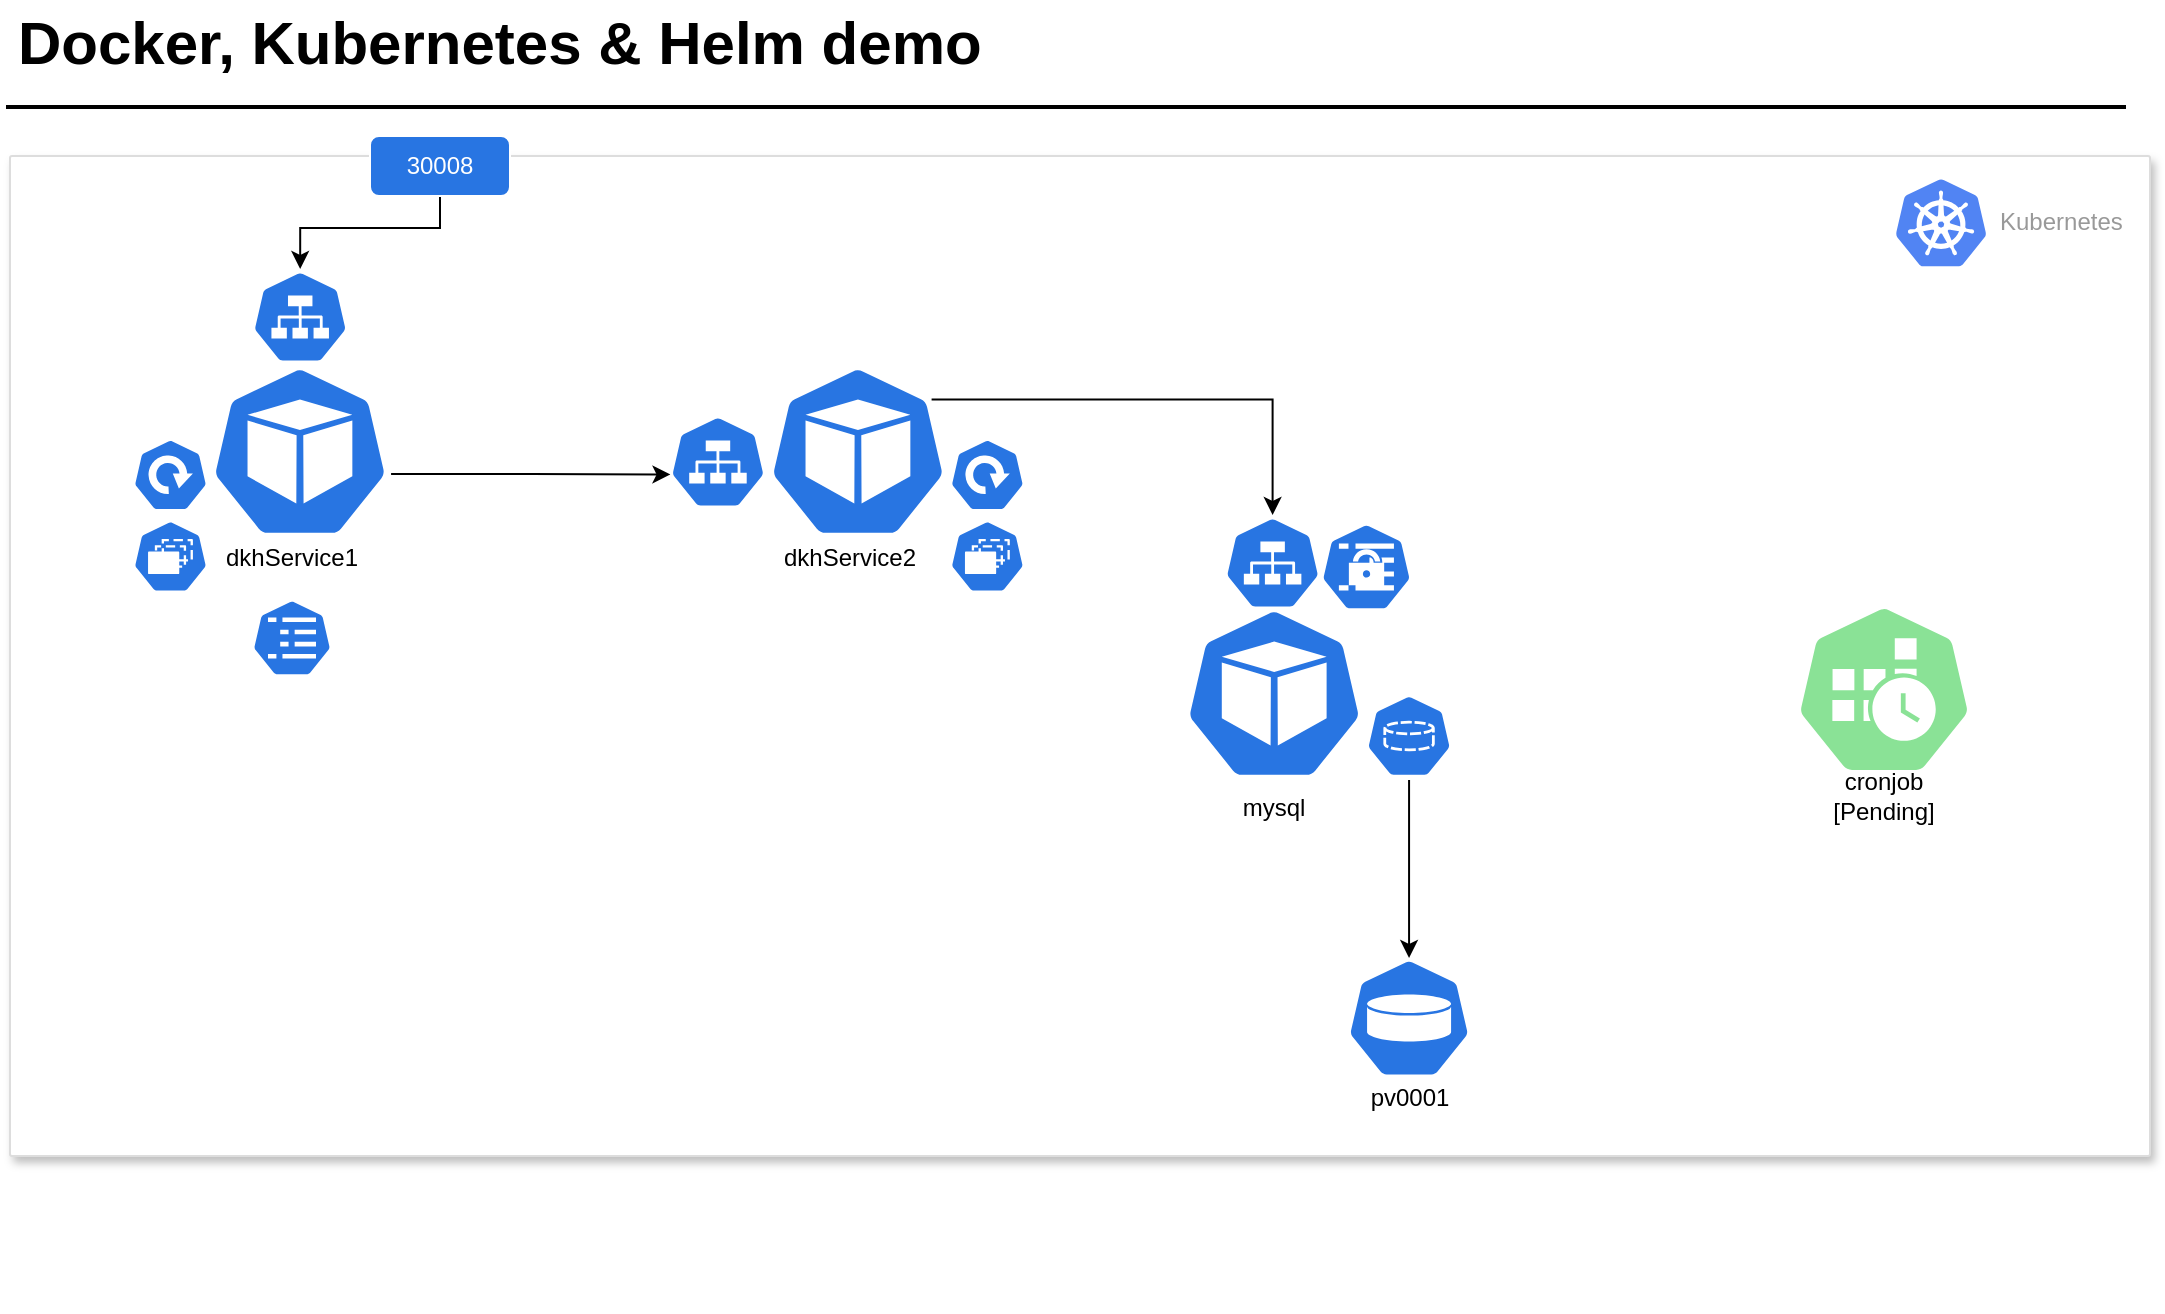 <mxfile version="12.9.10" type="device"><diagram id="Ht1M8jgEwFfnCIfOTk4-" name="dkh-schema"><mxGraphModel dx="1460" dy="683" grid="0" gridSize="10" guides="1" tooltips="1" connect="1" arrows="1" fold="1" page="0" pageScale="1" pageWidth="827" pageHeight="1169" math="0" shadow="0"><root><mxCell id="0"/><mxCell id="1" parent="0"/><mxCell id="QH33AIt6kZcW-K17T_BZ-3" value="" style="strokeColor=#dddddd;shadow=1;strokeWidth=1;rounded=1;absoluteArcSize=1;arcSize=2;" parent="1" vertex="1"><mxGeometry x="10" y="170" width="1070" height="500" as="geometry"/></mxCell><mxCell id="-QjtrjUzRDEMRZ5MF8oH-47" value="Docker, Kubernetes &amp;amp; Helm demo" style="text;html=1;resizable=0;points=[];autosize=1;align=left;verticalAlign=top;spacingTop=-4;fontSize=30;fontStyle=1" parent="1" vertex="1"><mxGeometry x="12" y="92.5" width="500" height="40" as="geometry"/></mxCell><mxCell id="SCVMTBWpLvtzJIhz15lM-1" value="" style="line;strokeWidth=2;html=1;fontSize=14;" parent="1" vertex="1"><mxGeometry x="8" y="140.5" width="1060" height="10" as="geometry"/></mxCell><mxCell id="QH33AIt6kZcW-K17T_BZ-16" value="" style="shape=image;html=1;verticalAlign=top;verticalLabelPosition=bottom;labelBackgroundColor=#ffffff;imageAspect=0;aspect=fixed;image=https://cdn3.iconfinder.com/data/icons/travelling-icon-set/800/helm-128.png" parent="1" vertex="1"><mxGeometry x="481" y="620" width="128" height="128" as="geometry"/></mxCell><mxCell id="QH33AIt6kZcW-K17T_BZ-4" value="Kubernetes" style="dashed=0;connectable=0;html=1;fillColor=#5184F3;strokeColor=none;shape=mxgraph.gcp2.kubernetes_logo;part=1;labelPosition=right;verticalLabelPosition=middle;align=left;verticalAlign=middle;spacingLeft=5;fontColor=#999999;fontSize=12;" parent="1" vertex="1"><mxGeometry width="45" height="43.65" relative="1" as="geometry"><mxPoint x="953" y="181.505" as="offset"/></mxGeometry></mxCell><mxCell id="zlcxp2Jpgsu4qKlzLFGA-1" style="edgeStyle=orthogonalEdgeStyle;rounded=0;orthogonalLoop=1;jettySize=auto;html=1;exitX=0.995;exitY=0.63;exitDx=0;exitDy=0;exitPerimeter=0;entryX=0.005;entryY=0.63;entryDx=0;entryDy=0;entryPerimeter=0;" parent="1" source="QH33AIt6kZcW-K17T_BZ-2" target="QH33AIt6kZcW-K17T_BZ-15" edge="1"><mxGeometry relative="1" as="geometry"/></mxCell><mxCell id="QH33AIt6kZcW-K17T_BZ-2" value="" style="html=1;dashed=0;whitespace=wrap;fillColor=#2875E2;strokeColor=#ffffff;points=[[0.005,0.63,0],[0.1,0.2,0],[0.9,0.2,0],[0.5,0,0],[0.995,0.63,0],[0.72,0.99,0],[0.5,1,0],[0.28,0.99,0]];shape=mxgraph.kubernetes.icon;prIcon=pod" parent="1" vertex="1"><mxGeometry x="108.94" y="274.5" width="92.06" height="86.5" as="geometry"/></mxCell><mxCell id="QH33AIt6kZcW-K17T_BZ-7" value="" style="html=1;dashed=0;whitespace=wrap;fillColor=#2875E2;strokeColor=#ffffff;points=[[0.005,0.63,0],[0.1,0.2,0],[0.9,0.2,0],[0.5,0,0],[0.995,0.63,0],[0.72,0.99,0],[0.5,1,0],[0.28,0.99,0]];shape=mxgraph.kubernetes.icon;prIcon=deploy" parent="1" vertex="1"><mxGeometry x="479.997" y="309.5" width="37.392" height="40" as="geometry"/></mxCell><mxCell id="QH33AIt6kZcW-K17T_BZ-1" value="" style="html=1;dashed=0;whitespace=wrap;fillColor=#2875E2;strokeColor=#ffffff;points=[[0.005,0.63,0],[0.1,0.2,0],[0.9,0.2,0],[0.5,0,0],[0.995,0.63,0],[0.72,0.99,0],[0.5,1,0],[0.28,0.99,0]];shape=mxgraph.kubernetes.icon;prIcon=deploy" parent="1" vertex="1"><mxGeometry x="71.547" y="309.5" width="37.392" height="40" as="geometry"/></mxCell><mxCell id="QH33AIt6kZcW-K17T_BZ-9" value="" style="html=1;dashed=0;whitespace=wrap;fillColor=#2875E2;strokeColor=#ffffff;points=[[0.005,0.63,0],[0.1,0.2,0],[0.9,0.2,0],[0.5,0,0],[0.995,0.63,0],[0.72,0.99,0],[0.5,1,0],[0.28,0.99,0]];shape=mxgraph.kubernetes.icon;prIcon=rs" parent="1" vertex="1"><mxGeometry x="71.547" y="349.5" width="37.392" height="41.5" as="geometry"/></mxCell><mxCell id="QH33AIt6kZcW-K17T_BZ-10" value="" style="html=1;dashed=0;whitespace=wrap;fillColor=#2875E2;strokeColor=#ffffff;points=[[0.005,0.63,0],[0.1,0.2,0],[0.9,0.2,0],[0.5,0,0],[0.995,0.63,0],[0.72,0.99,0],[0.5,1,0],[0.28,0.99,0]];shape=mxgraph.kubernetes.icon;prIcon=rs" parent="1" vertex="1"><mxGeometry x="479.997" y="349.5" width="37.392" height="41.5" as="geometry"/></mxCell><mxCell id="QH33AIt6kZcW-K17T_BZ-14" value="" style="html=1;dashed=0;whitespace=wrap;fillColor=#2875E2;strokeColor=#ffffff;points=[[0.005,0.63,0],[0.1,0.2,0],[0.9,0.2,0],[0.5,0,0],[0.995,0.63,0],[0.72,0.99,0],[0.5,1,0],[0.28,0.99,0]];shape=mxgraph.kubernetes.icon;prIcon=svc" parent="1" vertex="1"><mxGeometry x="131.126" y="226.5" width="47.939" height="48" as="geometry"/></mxCell><mxCell id="QH33AIt6kZcW-K17T_BZ-15" value="" style="html=1;dashed=0;whitespace=wrap;fillColor=#2875E2;strokeColor=#ffffff;points=[[0.005,0.63,0],[0.1,0.2,0],[0.9,0.2,0],[0.5,0,0],[0.995,0.63,0],[0.72,0.99,0],[0.5,1,0],[0.28,0.99,0]];shape=mxgraph.kubernetes.icon;prIcon=svc" parent="1" vertex="1"><mxGeometry x="340.005" y="299" width="47.939" height="48" as="geometry"/></mxCell><mxCell id="QH33AIt6kZcW-K17T_BZ-21" value="" style="html=1;dashed=0;whitespace=wrap;fillColor=#2875E2;strokeColor=#ffffff;points=[[0.005,0.63,0],[0.1,0.2,0],[0.9,0.2,0],[0.5,0,0],[0.995,0.63,0],[0.72,0.99,0],[0.5,1,0],[0.28,0.99,0]];shape=mxgraph.kubernetes.icon;prIcon=cm" parent="1" vertex="1"><mxGeometry x="131" y="391" width="40" height="40" as="geometry"/></mxCell><mxCell id="QH33AIt6kZcW-K17T_BZ-24" value="" style="html=1;dashed=0;whitespace=wrap;fillColor=#2875E2;strokeColor=#ffffff;points=[[0.005,0.63,0],[0.1,0.2,0],[0.9,0.2,0],[0.5,0,0],[0.995,0.63,0],[0.72,0.99,0],[0.5,1,0],[0.28,0.99,0]];shape=mxgraph.kubernetes.icon;prIcon=svc" parent="1" vertex="1"><mxGeometry x="617.335" y="349.5" width="47.939" height="48" as="geometry"/></mxCell><mxCell id="QH33AIt6kZcW-K17T_BZ-27" value="" style="html=1;dashed=0;whitespace=wrap;fillColor=#2875E2;strokeColor=#ffffff;points=[[0.005,0.63,0],[0.1,0.2,0],[0.9,0.2,0],[0.5,0,0],[0.995,0.63,0],[0.72,0.99,0],[0.5,1,0],[0.28,0.99,0]];shape=mxgraph.kubernetes.icon;prIcon=secret" parent="1" vertex="1"><mxGeometry x="665.27" y="353.5" width="45.87" height="44" as="geometry"/></mxCell><mxCell id="QH33AIt6kZcW-K17T_BZ-28" value="" style="html=1;dashed=0;whitespace=wrap;fillColor=#2875E2;strokeColor=#ffffff;points=[[0.005,0.63,0],[0.1,0.2,0],[0.9,0.2,0],[0.5,0,0],[0.995,0.63,0],[0.72,0.99,0],[0.5,1,0],[0.28,0.99,0]];shape=mxgraph.kubernetes.icon;prIcon=pv" parent="1" vertex="1"><mxGeometry x="674.54" y="571" width="70" height="60" as="geometry"/></mxCell><mxCell id="zlcxp2Jpgsu4qKlzLFGA-9" style="edgeStyle=orthogonalEdgeStyle;rounded=0;orthogonalLoop=1;jettySize=auto;html=1;" parent="1" source="QH33AIt6kZcW-K17T_BZ-29" target="QH33AIt6kZcW-K17T_BZ-28" edge="1"><mxGeometry relative="1" as="geometry"/></mxCell><mxCell id="QH33AIt6kZcW-K17T_BZ-29" value="" style="html=1;dashed=0;whitespace=wrap;fillColor=#2875E2;strokeColor=#ffffff;points=[[0.005,0.63,0],[0.1,0.2,0],[0.9,0.2,0],[0.5,0,0],[0.995,0.63,0],[0.72,0.99,0],[0.5,1,0],[0.28,0.99,0]];shape=mxgraph.kubernetes.icon;prIcon=pvc" parent="1" vertex="1"><mxGeometry x="688.13" y="438" width="42.81" height="44" as="geometry"/></mxCell><mxCell id="QH33AIt6kZcW-K17T_BZ-30" value="" style="html=1;dashed=0;whitespace=wrap;fillColor=#8AE296;strokeColor=#ffffff;points=[[0.005,0.63,0],[0.1,0.2,0],[0.9,0.2,0],[0.5,0,0],[0.995,0.63,0],[0.72,0.99,0],[0.5,1,0],[0.28,0.99,0]];shape=mxgraph.kubernetes.icon;prIcon=cronjob" parent="1" vertex="1"><mxGeometry x="901" y="393.95" width="92.06" height="85.6" as="geometry"/></mxCell><mxCell id="zlcxp2Jpgsu4qKlzLFGA-3" value="dkhService1" style="text;html=1;strokeColor=none;fillColor=none;align=center;verticalAlign=middle;whiteSpace=wrap;rounded=0;" parent="1" vertex="1"><mxGeometry x="131.13" y="361" width="40" height="20" as="geometry"/></mxCell><mxCell id="zlcxp2Jpgsu4qKlzLFGA-8" value="" style="edgeStyle=orthogonalEdgeStyle;rounded=0;orthogonalLoop=1;jettySize=auto;html=1;" parent="1" source="zlcxp2Jpgsu4qKlzLFGA-4" target="zlcxp2Jpgsu4qKlzLFGA-6" edge="1"><mxGeometry relative="1" as="geometry"/></mxCell><mxCell id="zlcxp2Jpgsu4qKlzLFGA-4" value="dkhService2" style="text;html=1;strokeColor=none;fillColor=none;align=center;verticalAlign=middle;whiteSpace=wrap;rounded=0;" parent="1" vertex="1"><mxGeometry x="410.13" y="361" width="40" height="20" as="geometry"/></mxCell><mxCell id="zlcxp2Jpgsu4qKlzLFGA-5" value="mysql" style="text;html=1;strokeColor=none;fillColor=none;align=center;verticalAlign=middle;whiteSpace=wrap;rounded=0;" parent="1" vertex="1"><mxGeometry x="622.09" y="485.75" width="40" height="20" as="geometry"/></mxCell><mxCell id="zlcxp2Jpgsu4qKlzLFGA-11" style="edgeStyle=orthogonalEdgeStyle;rounded=0;orthogonalLoop=1;jettySize=auto;html=1;exitX=0.9;exitY=0.2;exitDx=0;exitDy=0;exitPerimeter=0;entryX=0.5;entryY=0;entryDx=0;entryDy=0;entryPerimeter=0;" parent="1" source="zlcxp2Jpgsu4qKlzLFGA-6" target="QH33AIt6kZcW-K17T_BZ-24" edge="1"><mxGeometry relative="1" as="geometry"/></mxCell><mxCell id="zlcxp2Jpgsu4qKlzLFGA-6" value="" style="html=1;dashed=0;whitespace=wrap;fillColor=#2875E2;strokeColor=#ffffff;points=[[0.005,0.63,0],[0.1,0.2,0],[0.9,0.2,0],[0.5,0,0],[0.995,0.63,0],[0.72,0.99,0],[0.5,1,0],[0.28,0.99,0]];shape=mxgraph.kubernetes.icon;prIcon=pod" parent="1" vertex="1"><mxGeometry x="387.94" y="274.5" width="92.06" height="86.5" as="geometry"/></mxCell><mxCell id="zlcxp2Jpgsu4qKlzLFGA-7" value="" style="html=1;dashed=0;whitespace=wrap;fillColor=#2875E2;strokeColor=#ffffff;points=[[0.005,0.63,0],[0.1,0.2,0],[0.9,0.2,0],[0.5,0,0],[0.995,0.63,0],[0.72,0.99,0],[0.5,1,0],[0.28,0.99,0]];shape=mxgraph.kubernetes.icon;prIcon=pod" parent="1" vertex="1"><mxGeometry x="596.07" y="395.5" width="92.06" height="86.5" as="geometry"/></mxCell><mxCell id="zlcxp2Jpgsu4qKlzLFGA-10" value="pv0001" style="text;html=1;strokeColor=none;fillColor=none;align=center;verticalAlign=middle;whiteSpace=wrap;rounded=0;" parent="1" vertex="1"><mxGeometry x="689.53" y="631" width="40" height="20" as="geometry"/></mxCell><mxCell id="zlcxp2Jpgsu4qKlzLFGA-17" style="edgeStyle=orthogonalEdgeStyle;rounded=0;orthogonalLoop=1;jettySize=auto;html=1;entryX=0.5;entryY=0;entryDx=0;entryDy=0;entryPerimeter=0;fontColor=#FFFFFF;exitX=0.5;exitY=1;exitDx=0;exitDy=0;" parent="1" source="zlcxp2Jpgsu4qKlzLFGA-15" target="QH33AIt6kZcW-K17T_BZ-14" edge="1"><mxGeometry relative="1" as="geometry"><Array as="points"><mxPoint x="225" y="206"/><mxPoint x="155" y="206"/></Array></mxGeometry></mxCell><mxCell id="zlcxp2Jpgsu4qKlzLFGA-15" value="30008" style="rounded=1;whiteSpace=wrap;html=1;fillColor=#2875E2;strokeColor=#FFFFFF;fontColor=#FFFFFF;" parent="1" vertex="1"><mxGeometry x="190" y="160" width="70" height="30" as="geometry"/></mxCell><mxCell id="zlcxp2Jpgsu4qKlzLFGA-18" value="cronjob [Pending]" style="text;html=1;strokeColor=none;fillColor=none;align=center;verticalAlign=middle;whiteSpace=wrap;rounded=0;" parent="1" vertex="1"><mxGeometry x="927.03" y="479.55" width="40" height="20" as="geometry"/></mxCell></root></mxGraphModel></diagram></mxfile>